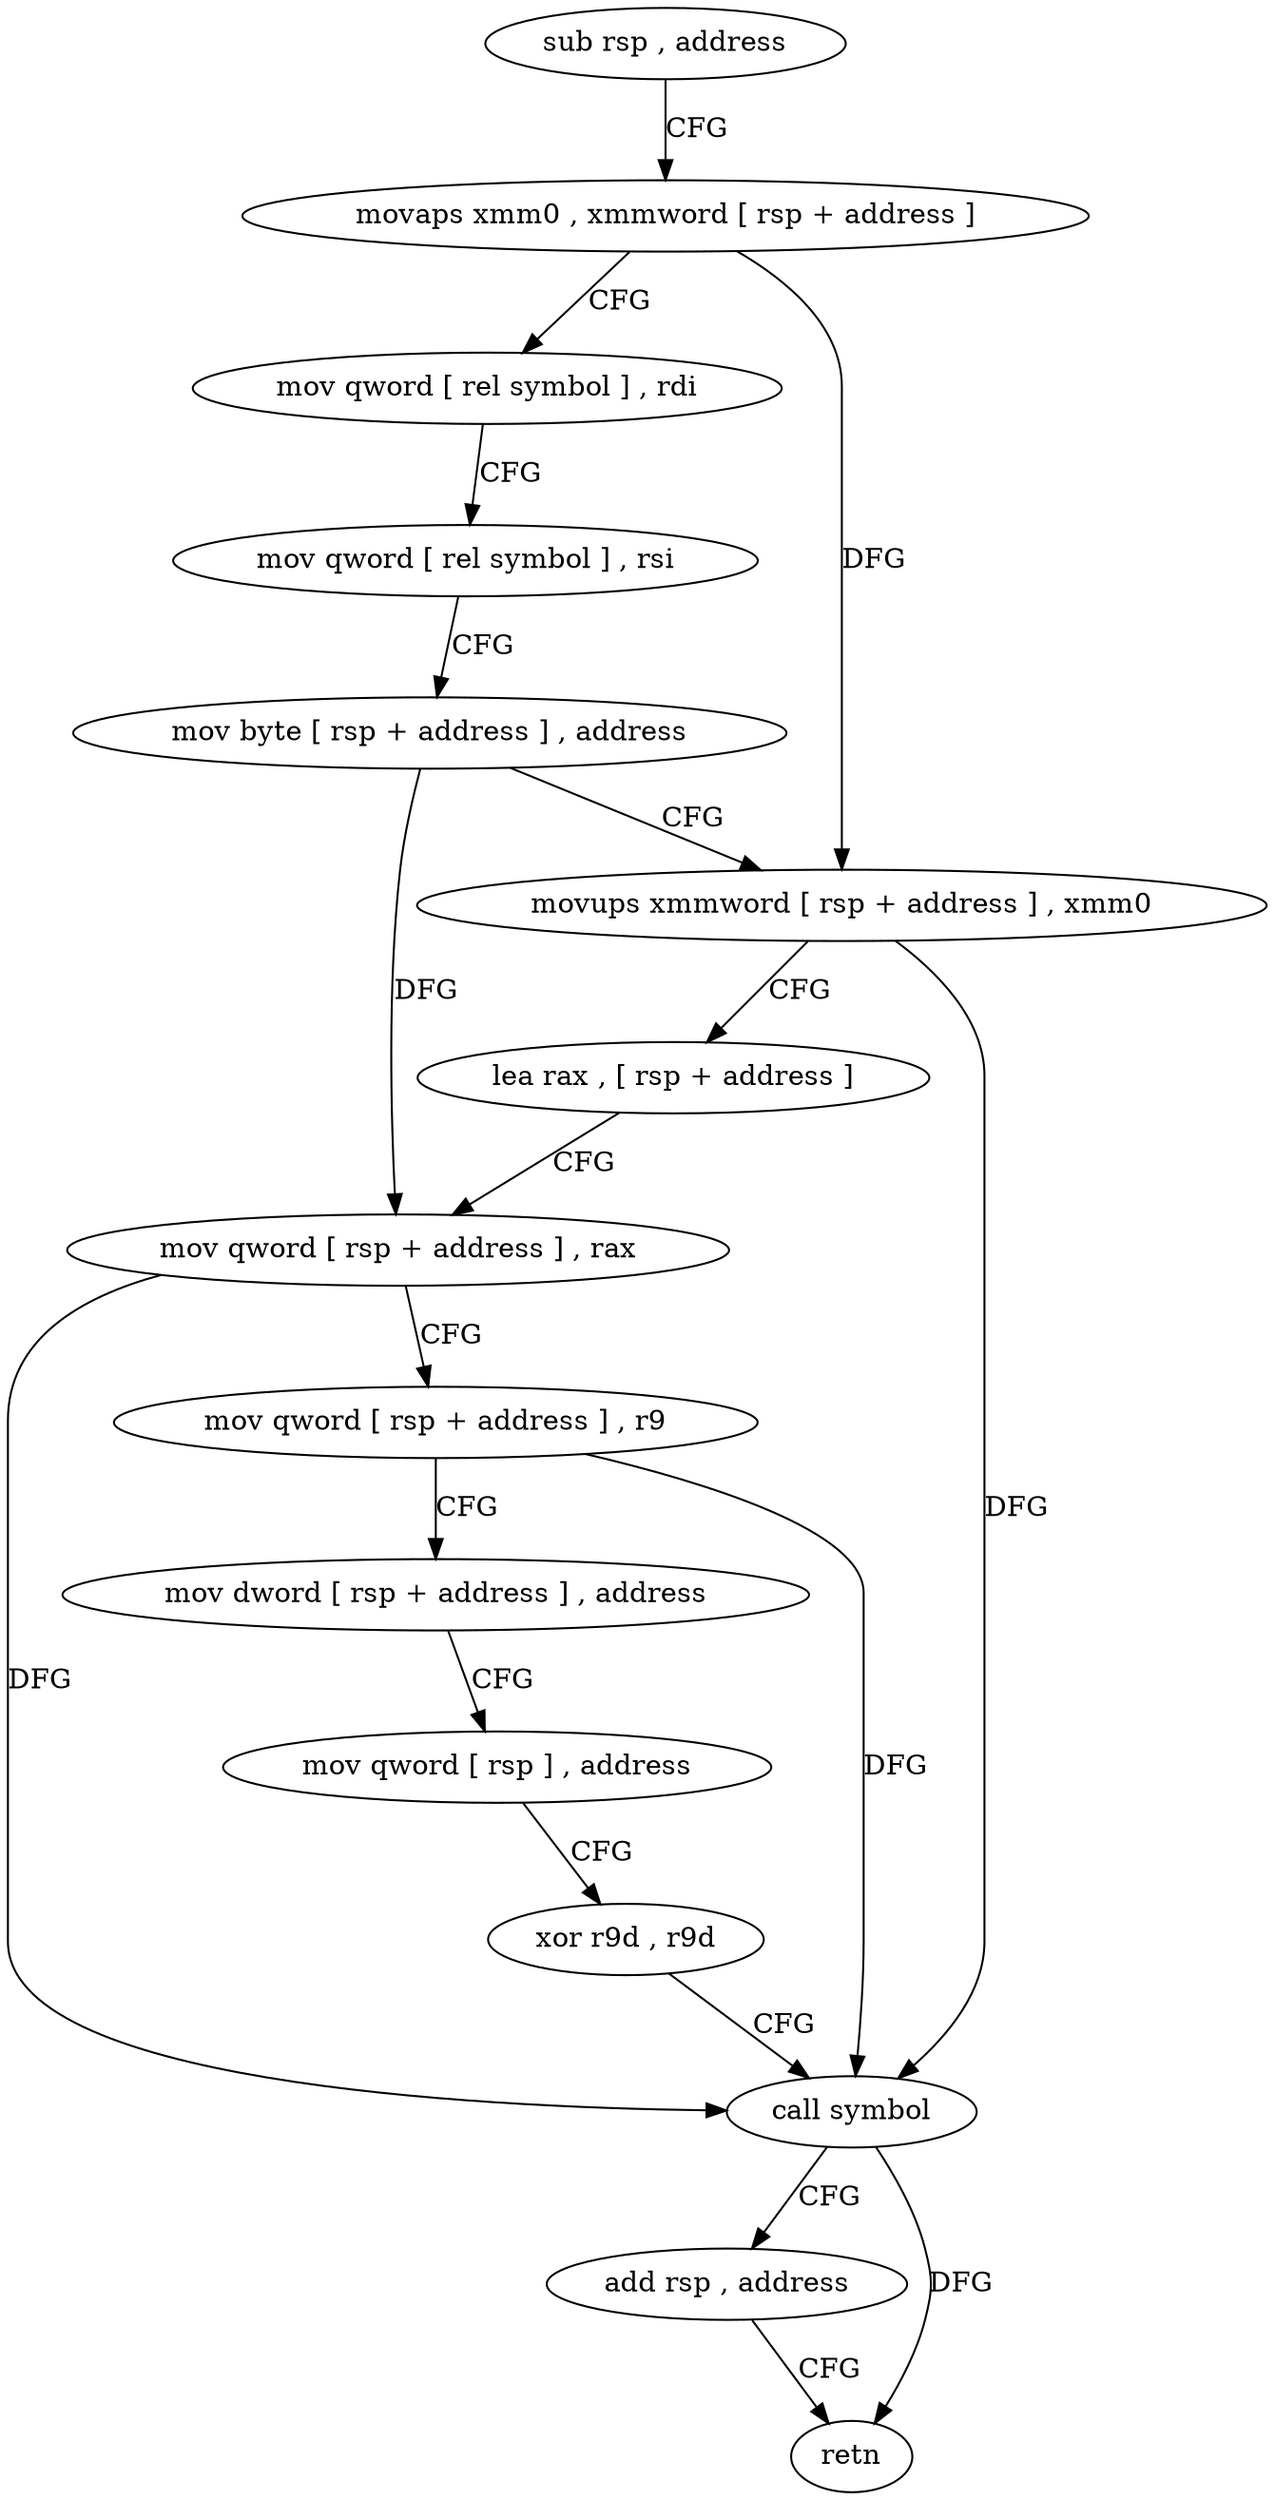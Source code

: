 digraph "func" {
"4211872" [label = "sub rsp , address" ]
"4211876" [label = "movaps xmm0 , xmmword [ rsp + address ]" ]
"4211881" [label = "mov qword [ rel symbol ] , rdi" ]
"4211888" [label = "mov qword [ rel symbol ] , rsi" ]
"4211895" [label = "mov byte [ rsp + address ] , address" ]
"4211900" [label = "movups xmmword [ rsp + address ] , xmm0" ]
"4211905" [label = "lea rax , [ rsp + address ]" ]
"4211910" [label = "mov qword [ rsp + address ] , rax" ]
"4211915" [label = "mov qword [ rsp + address ] , r9" ]
"4211920" [label = "mov dword [ rsp + address ] , address" ]
"4211928" [label = "mov qword [ rsp ] , address" ]
"4211936" [label = "xor r9d , r9d" ]
"4211939" [label = "call symbol" ]
"4211944" [label = "add rsp , address" ]
"4211948" [label = "retn" ]
"4211872" -> "4211876" [ label = "CFG" ]
"4211876" -> "4211881" [ label = "CFG" ]
"4211876" -> "4211900" [ label = "DFG" ]
"4211881" -> "4211888" [ label = "CFG" ]
"4211888" -> "4211895" [ label = "CFG" ]
"4211895" -> "4211900" [ label = "CFG" ]
"4211895" -> "4211910" [ label = "DFG" ]
"4211900" -> "4211905" [ label = "CFG" ]
"4211900" -> "4211939" [ label = "DFG" ]
"4211905" -> "4211910" [ label = "CFG" ]
"4211910" -> "4211915" [ label = "CFG" ]
"4211910" -> "4211939" [ label = "DFG" ]
"4211915" -> "4211920" [ label = "CFG" ]
"4211915" -> "4211939" [ label = "DFG" ]
"4211920" -> "4211928" [ label = "CFG" ]
"4211928" -> "4211936" [ label = "CFG" ]
"4211936" -> "4211939" [ label = "CFG" ]
"4211939" -> "4211944" [ label = "CFG" ]
"4211939" -> "4211948" [ label = "DFG" ]
"4211944" -> "4211948" [ label = "CFG" ]
}

